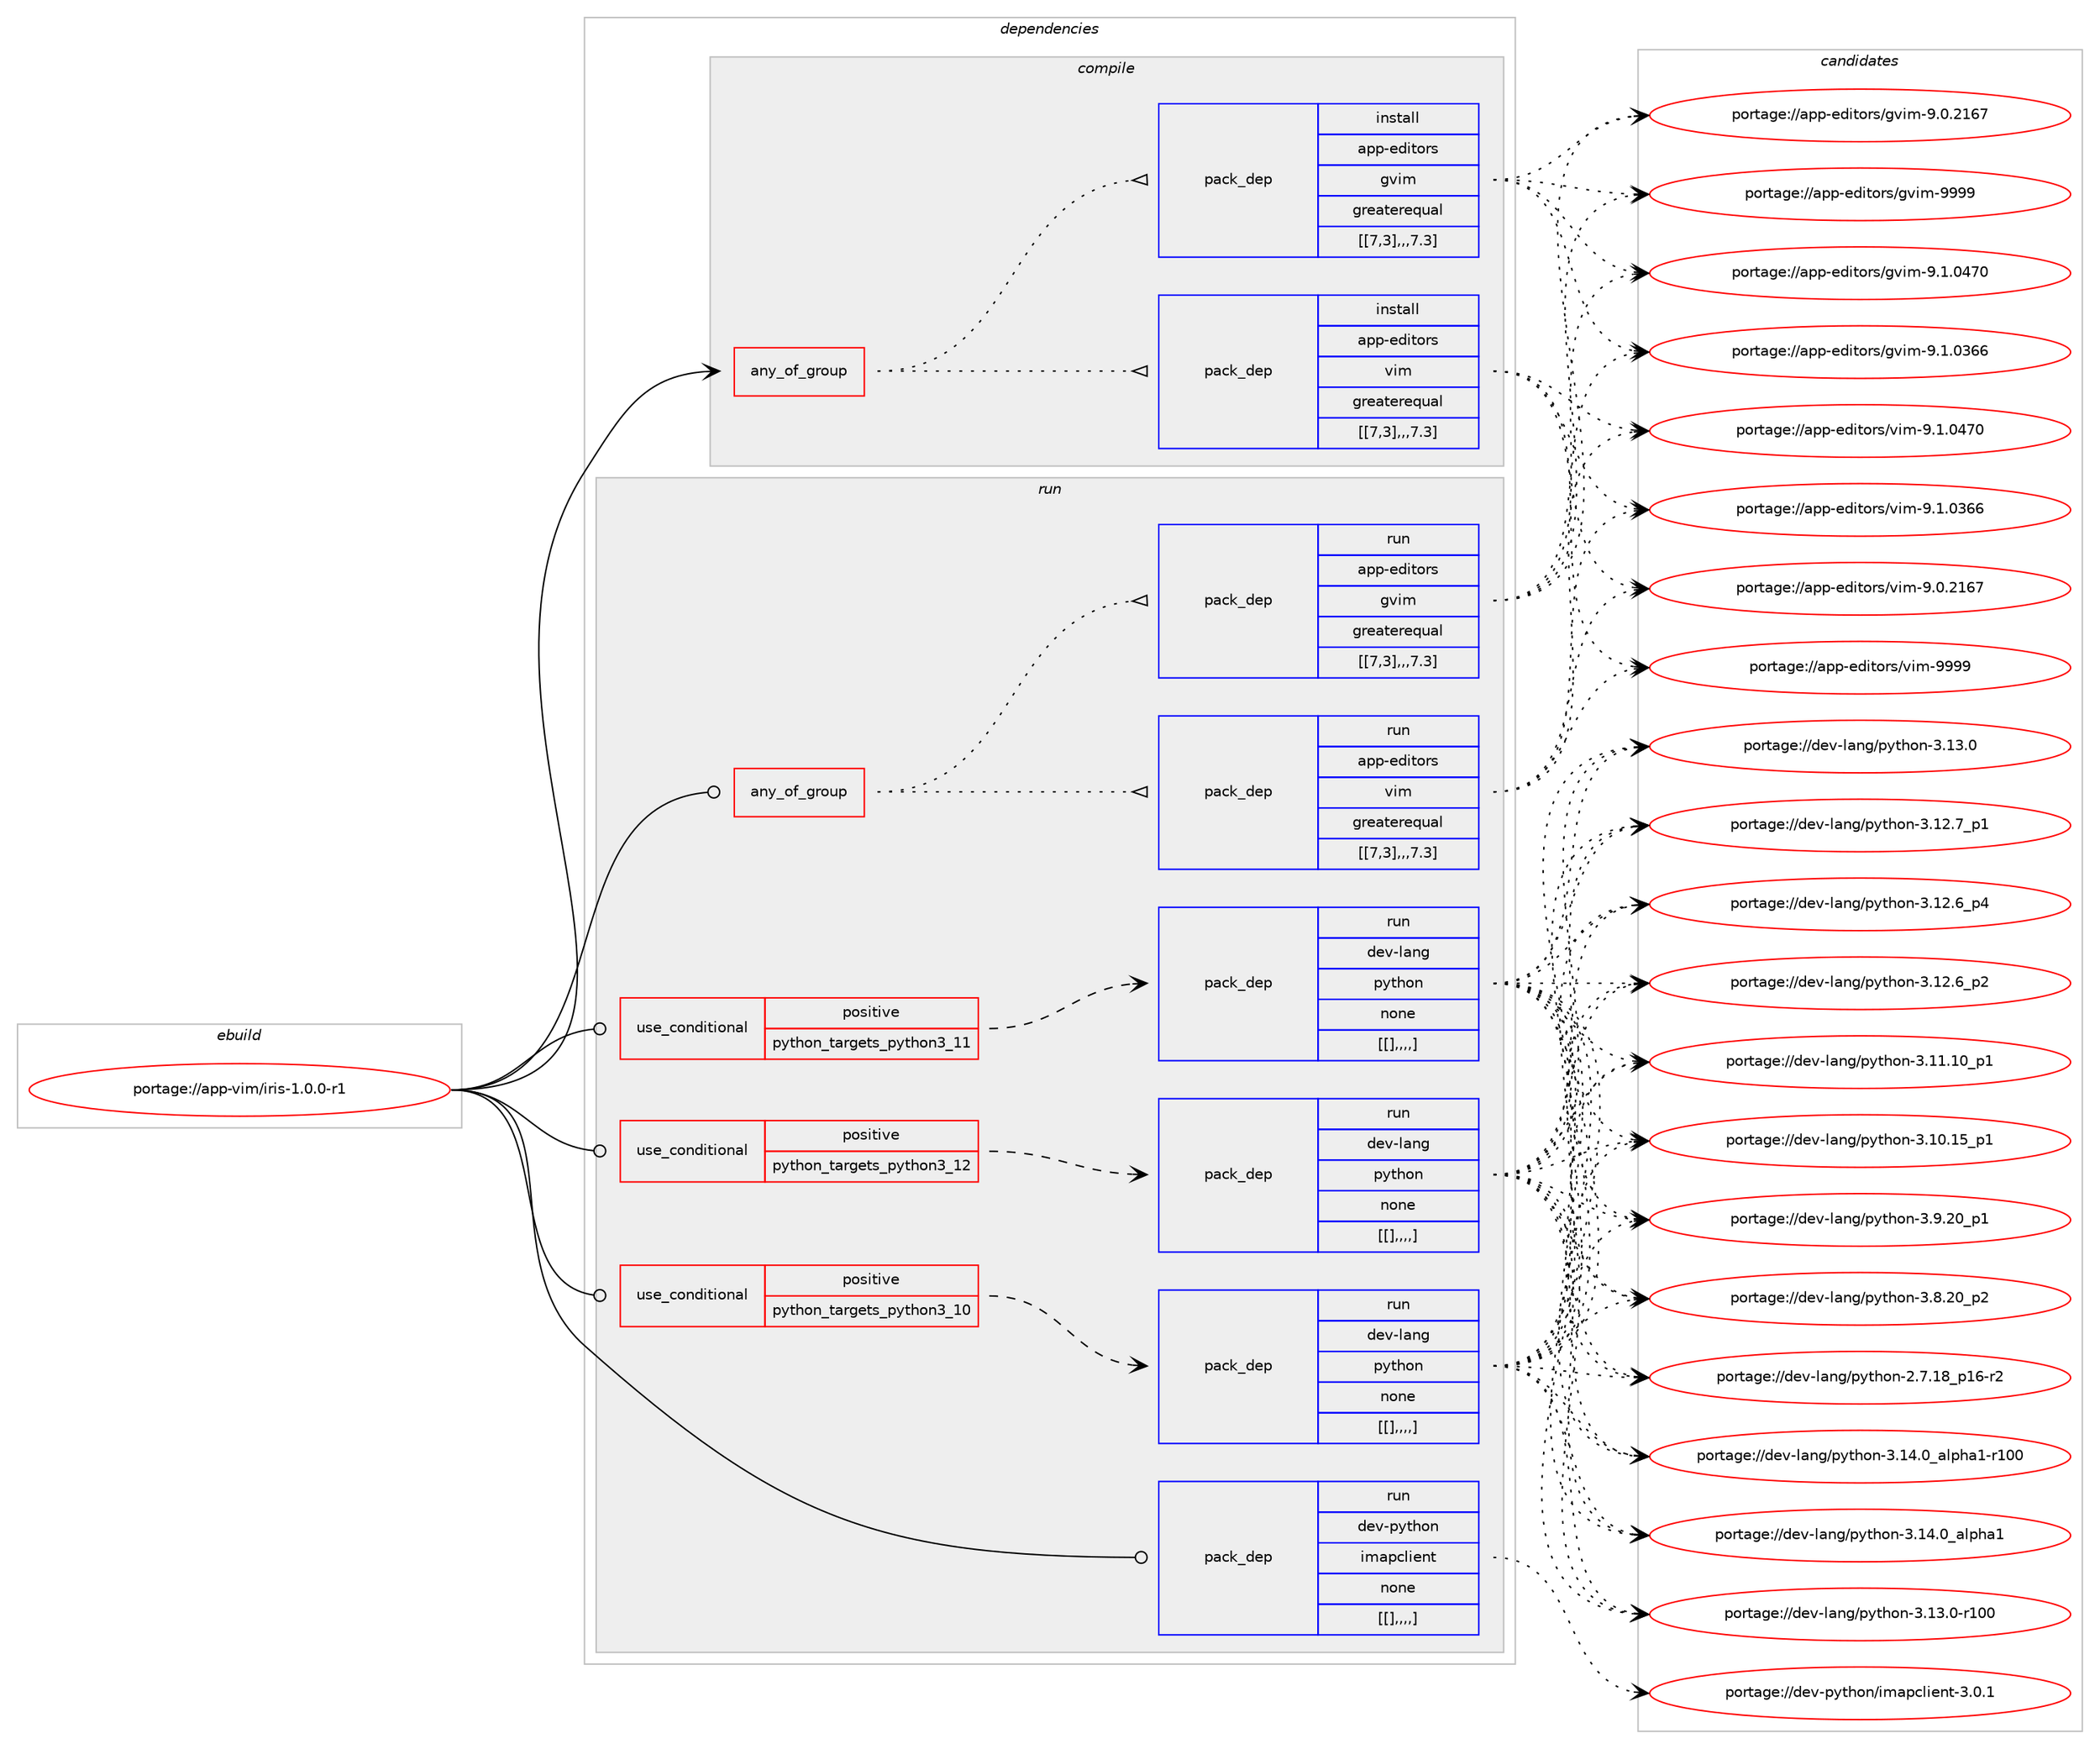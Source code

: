digraph prolog {

# *************
# Graph options
# *************

newrank=true;
concentrate=true;
compound=true;
graph [rankdir=LR,fontname=Helvetica,fontsize=10,ranksep=1.5];#, ranksep=2.5, nodesep=0.2];
edge  [arrowhead=vee];
node  [fontname=Helvetica,fontsize=10];

# **********
# The ebuild
# **********

subgraph cluster_leftcol {
color=gray;
label=<<i>ebuild</i>>;
id [label="portage://app-vim/iris-1.0.0-r1", color=red, width=4, href="../app-vim/iris-1.0.0-r1.svg"];
}

# ****************
# The dependencies
# ****************

subgraph cluster_midcol {
color=gray;
label=<<i>dependencies</i>>;
subgraph cluster_compile {
fillcolor="#eeeeee";
style=filled;
label=<<i>compile</i>>;
subgraph any676 {
dependency64634 [label=<<TABLE BORDER="0" CELLBORDER="1" CELLSPACING="0" CELLPADDING="4"><TR><TD CELLPADDING="10">any_of_group</TD></TR></TABLE>>, shape=none, color=red];subgraph pack46150 {
dependency64733 [label=<<TABLE BORDER="0" CELLBORDER="1" CELLSPACING="0" CELLPADDING="4" WIDTH="220"><TR><TD ROWSPAN="6" CELLPADDING="30">pack_dep</TD></TR><TR><TD WIDTH="110">install</TD></TR><TR><TD>app-editors</TD></TR><TR><TD>vim</TD></TR><TR><TD>greaterequal</TD></TR><TR><TD>[[7,3],,,7.3]</TD></TR></TABLE>>, shape=none, color=blue];
}
dependency64634:e -> dependency64733:w [weight=20,style="dotted",arrowhead="oinv"];
subgraph pack46210 {
dependency64824 [label=<<TABLE BORDER="0" CELLBORDER="1" CELLSPACING="0" CELLPADDING="4" WIDTH="220"><TR><TD ROWSPAN="6" CELLPADDING="30">pack_dep</TD></TR><TR><TD WIDTH="110">install</TD></TR><TR><TD>app-editors</TD></TR><TR><TD>gvim</TD></TR><TR><TD>greaterequal</TD></TR><TR><TD>[[7,3],,,7.3]</TD></TR></TABLE>>, shape=none, color=blue];
}
dependency64634:e -> dependency64824:w [weight=20,style="dotted",arrowhead="oinv"];
}
id:e -> dependency64634:w [weight=20,style="solid",arrowhead="vee"];
}
subgraph cluster_compileandrun {
fillcolor="#eeeeee";
style=filled;
label=<<i>compile and run</i>>;
}
subgraph cluster_run {
fillcolor="#eeeeee";
style=filled;
label=<<i>run</i>>;
subgraph any720 {
dependency64840 [label=<<TABLE BORDER="0" CELLBORDER="1" CELLSPACING="0" CELLPADDING="4"><TR><TD CELLPADDING="10">any_of_group</TD></TR></TABLE>>, shape=none, color=red];subgraph pack46291 {
dependency64841 [label=<<TABLE BORDER="0" CELLBORDER="1" CELLSPACING="0" CELLPADDING="4" WIDTH="220"><TR><TD ROWSPAN="6" CELLPADDING="30">pack_dep</TD></TR><TR><TD WIDTH="110">run</TD></TR><TR><TD>app-editors</TD></TR><TR><TD>vim</TD></TR><TR><TD>greaterequal</TD></TR><TR><TD>[[7,3],,,7.3]</TD></TR></TABLE>>, shape=none, color=blue];
}
dependency64840:e -> dependency64841:w [weight=20,style="dotted",arrowhead="oinv"];
subgraph pack46295 {
dependency64869 [label=<<TABLE BORDER="0" CELLBORDER="1" CELLSPACING="0" CELLPADDING="4" WIDTH="220"><TR><TD ROWSPAN="6" CELLPADDING="30">pack_dep</TD></TR><TR><TD WIDTH="110">run</TD></TR><TR><TD>app-editors</TD></TR><TR><TD>gvim</TD></TR><TR><TD>greaterequal</TD></TR><TR><TD>[[7,3],,,7.3]</TD></TR></TABLE>>, shape=none, color=blue];
}
dependency64840:e -> dependency64869:w [weight=20,style="dotted",arrowhead="oinv"];
}
id:e -> dependency64840:w [weight=20,style="solid",arrowhead="odot"];
subgraph cond17779 {
dependency64918 [label=<<TABLE BORDER="0" CELLBORDER="1" CELLSPACING="0" CELLPADDING="4"><TR><TD ROWSPAN="3" CELLPADDING="10">use_conditional</TD></TR><TR><TD>positive</TD></TR><TR><TD>python_targets_python3_10</TD></TR></TABLE>>, shape=none, color=red];
subgraph pack46344 {
dependency64936 [label=<<TABLE BORDER="0" CELLBORDER="1" CELLSPACING="0" CELLPADDING="4" WIDTH="220"><TR><TD ROWSPAN="6" CELLPADDING="30">pack_dep</TD></TR><TR><TD WIDTH="110">run</TD></TR><TR><TD>dev-lang</TD></TR><TR><TD>python</TD></TR><TR><TD>none</TD></TR><TR><TD>[[],,,,]</TD></TR></TABLE>>, shape=none, color=blue];
}
dependency64918:e -> dependency64936:w [weight=20,style="dashed",arrowhead="vee"];
}
id:e -> dependency64918:w [weight=20,style="solid",arrowhead="odot"];
subgraph cond17790 {
dependency64995 [label=<<TABLE BORDER="0" CELLBORDER="1" CELLSPACING="0" CELLPADDING="4"><TR><TD ROWSPAN="3" CELLPADDING="10">use_conditional</TD></TR><TR><TD>positive</TD></TR><TR><TD>python_targets_python3_11</TD></TR></TABLE>>, shape=none, color=red];
subgraph pack46399 {
dependency65018 [label=<<TABLE BORDER="0" CELLBORDER="1" CELLSPACING="0" CELLPADDING="4" WIDTH="220"><TR><TD ROWSPAN="6" CELLPADDING="30">pack_dep</TD></TR><TR><TD WIDTH="110">run</TD></TR><TR><TD>dev-lang</TD></TR><TR><TD>python</TD></TR><TR><TD>none</TD></TR><TR><TD>[[],,,,]</TD></TR></TABLE>>, shape=none, color=blue];
}
dependency64995:e -> dependency65018:w [weight=20,style="dashed",arrowhead="vee"];
}
id:e -> dependency64995:w [weight=20,style="solid",arrowhead="odot"];
subgraph cond17793 {
dependency65036 [label=<<TABLE BORDER="0" CELLBORDER="1" CELLSPACING="0" CELLPADDING="4"><TR><TD ROWSPAN="3" CELLPADDING="10">use_conditional</TD></TR><TR><TD>positive</TD></TR><TR><TD>python_targets_python3_12</TD></TR></TABLE>>, shape=none, color=red];
subgraph pack46427 {
dependency65080 [label=<<TABLE BORDER="0" CELLBORDER="1" CELLSPACING="0" CELLPADDING="4" WIDTH="220"><TR><TD ROWSPAN="6" CELLPADDING="30">pack_dep</TD></TR><TR><TD WIDTH="110">run</TD></TR><TR><TD>dev-lang</TD></TR><TR><TD>python</TD></TR><TR><TD>none</TD></TR><TR><TD>[[],,,,]</TD></TR></TABLE>>, shape=none, color=blue];
}
dependency65036:e -> dependency65080:w [weight=20,style="dashed",arrowhead="vee"];
}
id:e -> dependency65036:w [weight=20,style="solid",arrowhead="odot"];
subgraph pack46464 {
dependency65114 [label=<<TABLE BORDER="0" CELLBORDER="1" CELLSPACING="0" CELLPADDING="4" WIDTH="220"><TR><TD ROWSPAN="6" CELLPADDING="30">pack_dep</TD></TR><TR><TD WIDTH="110">run</TD></TR><TR><TD>dev-python</TD></TR><TR><TD>imapclient</TD></TR><TR><TD>none</TD></TR><TR><TD>[[],,,,]</TD></TR></TABLE>>, shape=none, color=blue];
}
id:e -> dependency65114:w [weight=20,style="solid",arrowhead="odot"];
}
}

# **************
# The candidates
# **************

subgraph cluster_choices {
rank=same;
color=gray;
label=<<i>candidates</i>>;

subgraph choice44840 {
color=black;
nodesep=1;
choice9711211245101100105116111114115471181051094557575757 [label="portage://app-editors/vim-9999", color=red, width=4,href="../app-editors/vim-9999.svg"];
choice971121124510110010511611111411547118105109455746494648525548 [label="portage://app-editors/vim-9.1.0470", color=red, width=4,href="../app-editors/vim-9.1.0470.svg"];
choice971121124510110010511611111411547118105109455746494648515454 [label="portage://app-editors/vim-9.1.0366", color=red, width=4,href="../app-editors/vim-9.1.0366.svg"];
choice971121124510110010511611111411547118105109455746484650495455 [label="portage://app-editors/vim-9.0.2167", color=red, width=4,href="../app-editors/vim-9.0.2167.svg"];
dependency64733:e -> choice9711211245101100105116111114115471181051094557575757:w [style=dotted,weight="100"];
dependency64733:e -> choice971121124510110010511611111411547118105109455746494648525548:w [style=dotted,weight="100"];
dependency64733:e -> choice971121124510110010511611111411547118105109455746494648515454:w [style=dotted,weight="100"];
dependency64733:e -> choice971121124510110010511611111411547118105109455746484650495455:w [style=dotted,weight="100"];
}
subgraph choice44885 {
color=black;
nodesep=1;
choice9711211245101100105116111114115471031181051094557575757 [label="portage://app-editors/gvim-9999", color=red, width=4,href="../app-editors/gvim-9999.svg"];
choice971121124510110010511611111411547103118105109455746494648525548 [label="portage://app-editors/gvim-9.1.0470", color=red, width=4,href="../app-editors/gvim-9.1.0470.svg"];
choice971121124510110010511611111411547103118105109455746494648515454 [label="portage://app-editors/gvim-9.1.0366", color=red, width=4,href="../app-editors/gvim-9.1.0366.svg"];
choice971121124510110010511611111411547103118105109455746484650495455 [label="portage://app-editors/gvim-9.0.2167", color=red, width=4,href="../app-editors/gvim-9.0.2167.svg"];
dependency64824:e -> choice9711211245101100105116111114115471031181051094557575757:w [style=dotted,weight="100"];
dependency64824:e -> choice971121124510110010511611111411547103118105109455746494648525548:w [style=dotted,weight="100"];
dependency64824:e -> choice971121124510110010511611111411547103118105109455746494648515454:w [style=dotted,weight="100"];
dependency64824:e -> choice971121124510110010511611111411547103118105109455746484650495455:w [style=dotted,weight="100"];
}
subgraph choice44892 {
color=black;
nodesep=1;
choice9711211245101100105116111114115471181051094557575757 [label="portage://app-editors/vim-9999", color=red, width=4,href="../app-editors/vim-9999.svg"];
choice971121124510110010511611111411547118105109455746494648525548 [label="portage://app-editors/vim-9.1.0470", color=red, width=4,href="../app-editors/vim-9.1.0470.svg"];
choice971121124510110010511611111411547118105109455746494648515454 [label="portage://app-editors/vim-9.1.0366", color=red, width=4,href="../app-editors/vim-9.1.0366.svg"];
choice971121124510110010511611111411547118105109455746484650495455 [label="portage://app-editors/vim-9.0.2167", color=red, width=4,href="../app-editors/vim-9.0.2167.svg"];
dependency64841:e -> choice9711211245101100105116111114115471181051094557575757:w [style=dotted,weight="100"];
dependency64841:e -> choice971121124510110010511611111411547118105109455746494648525548:w [style=dotted,weight="100"];
dependency64841:e -> choice971121124510110010511611111411547118105109455746494648515454:w [style=dotted,weight="100"];
dependency64841:e -> choice971121124510110010511611111411547118105109455746484650495455:w [style=dotted,weight="100"];
}
subgraph choice44942 {
color=black;
nodesep=1;
choice9711211245101100105116111114115471031181051094557575757 [label="portage://app-editors/gvim-9999", color=red, width=4,href="../app-editors/gvim-9999.svg"];
choice971121124510110010511611111411547103118105109455746494648525548 [label="portage://app-editors/gvim-9.1.0470", color=red, width=4,href="../app-editors/gvim-9.1.0470.svg"];
choice971121124510110010511611111411547103118105109455746494648515454 [label="portage://app-editors/gvim-9.1.0366", color=red, width=4,href="../app-editors/gvim-9.1.0366.svg"];
choice971121124510110010511611111411547103118105109455746484650495455 [label="portage://app-editors/gvim-9.0.2167", color=red, width=4,href="../app-editors/gvim-9.0.2167.svg"];
dependency64869:e -> choice9711211245101100105116111114115471031181051094557575757:w [style=dotted,weight="100"];
dependency64869:e -> choice971121124510110010511611111411547103118105109455746494648525548:w [style=dotted,weight="100"];
dependency64869:e -> choice971121124510110010511611111411547103118105109455746494648515454:w [style=dotted,weight="100"];
dependency64869:e -> choice971121124510110010511611111411547103118105109455746484650495455:w [style=dotted,weight="100"];
}
subgraph choice44947 {
color=black;
nodesep=1;
choice100101118451089711010347112121116104111110455146495246489597108112104974945114494848 [label="portage://dev-lang/python-3.14.0_alpha1-r100", color=red, width=4,href="../dev-lang/python-3.14.0_alpha1-r100.svg"];
choice1001011184510897110103471121211161041111104551464952464895971081121049749 [label="portage://dev-lang/python-3.14.0_alpha1", color=red, width=4,href="../dev-lang/python-3.14.0_alpha1.svg"];
choice1001011184510897110103471121211161041111104551464951464845114494848 [label="portage://dev-lang/python-3.13.0-r100", color=red, width=4,href="../dev-lang/python-3.13.0-r100.svg"];
choice10010111845108971101034711212111610411111045514649514648 [label="portage://dev-lang/python-3.13.0", color=red, width=4,href="../dev-lang/python-3.13.0.svg"];
choice100101118451089711010347112121116104111110455146495046559511249 [label="portage://dev-lang/python-3.12.7_p1", color=red, width=4,href="../dev-lang/python-3.12.7_p1.svg"];
choice100101118451089711010347112121116104111110455146495046549511252 [label="portage://dev-lang/python-3.12.6_p4", color=red, width=4,href="../dev-lang/python-3.12.6_p4.svg"];
choice100101118451089711010347112121116104111110455146495046549511250 [label="portage://dev-lang/python-3.12.6_p2", color=red, width=4,href="../dev-lang/python-3.12.6_p2.svg"];
choice10010111845108971101034711212111610411111045514649494649489511249 [label="portage://dev-lang/python-3.11.10_p1", color=red, width=4,href="../dev-lang/python-3.11.10_p1.svg"];
choice10010111845108971101034711212111610411111045514649484649539511249 [label="portage://dev-lang/python-3.10.15_p1", color=red, width=4,href="../dev-lang/python-3.10.15_p1.svg"];
choice100101118451089711010347112121116104111110455146574650489511249 [label="portage://dev-lang/python-3.9.20_p1", color=red, width=4,href="../dev-lang/python-3.9.20_p1.svg"];
choice100101118451089711010347112121116104111110455146564650489511250 [label="portage://dev-lang/python-3.8.20_p2", color=red, width=4,href="../dev-lang/python-3.8.20_p2.svg"];
choice100101118451089711010347112121116104111110455046554649569511249544511450 [label="portage://dev-lang/python-2.7.18_p16-r2", color=red, width=4,href="../dev-lang/python-2.7.18_p16-r2.svg"];
dependency64936:e -> choice100101118451089711010347112121116104111110455146495246489597108112104974945114494848:w [style=dotted,weight="100"];
dependency64936:e -> choice1001011184510897110103471121211161041111104551464952464895971081121049749:w [style=dotted,weight="100"];
dependency64936:e -> choice1001011184510897110103471121211161041111104551464951464845114494848:w [style=dotted,weight="100"];
dependency64936:e -> choice10010111845108971101034711212111610411111045514649514648:w [style=dotted,weight="100"];
dependency64936:e -> choice100101118451089711010347112121116104111110455146495046559511249:w [style=dotted,weight="100"];
dependency64936:e -> choice100101118451089711010347112121116104111110455146495046549511252:w [style=dotted,weight="100"];
dependency64936:e -> choice100101118451089711010347112121116104111110455146495046549511250:w [style=dotted,weight="100"];
dependency64936:e -> choice10010111845108971101034711212111610411111045514649494649489511249:w [style=dotted,weight="100"];
dependency64936:e -> choice10010111845108971101034711212111610411111045514649484649539511249:w [style=dotted,weight="100"];
dependency64936:e -> choice100101118451089711010347112121116104111110455146574650489511249:w [style=dotted,weight="100"];
dependency64936:e -> choice100101118451089711010347112121116104111110455146564650489511250:w [style=dotted,weight="100"];
dependency64936:e -> choice100101118451089711010347112121116104111110455046554649569511249544511450:w [style=dotted,weight="100"];
}
subgraph choice44987 {
color=black;
nodesep=1;
choice100101118451089711010347112121116104111110455146495246489597108112104974945114494848 [label="portage://dev-lang/python-3.14.0_alpha1-r100", color=red, width=4,href="../dev-lang/python-3.14.0_alpha1-r100.svg"];
choice1001011184510897110103471121211161041111104551464952464895971081121049749 [label="portage://dev-lang/python-3.14.0_alpha1", color=red, width=4,href="../dev-lang/python-3.14.0_alpha1.svg"];
choice1001011184510897110103471121211161041111104551464951464845114494848 [label="portage://dev-lang/python-3.13.0-r100", color=red, width=4,href="../dev-lang/python-3.13.0-r100.svg"];
choice10010111845108971101034711212111610411111045514649514648 [label="portage://dev-lang/python-3.13.0", color=red, width=4,href="../dev-lang/python-3.13.0.svg"];
choice100101118451089711010347112121116104111110455146495046559511249 [label="portage://dev-lang/python-3.12.7_p1", color=red, width=4,href="../dev-lang/python-3.12.7_p1.svg"];
choice100101118451089711010347112121116104111110455146495046549511252 [label="portage://dev-lang/python-3.12.6_p4", color=red, width=4,href="../dev-lang/python-3.12.6_p4.svg"];
choice100101118451089711010347112121116104111110455146495046549511250 [label="portage://dev-lang/python-3.12.6_p2", color=red, width=4,href="../dev-lang/python-3.12.6_p2.svg"];
choice10010111845108971101034711212111610411111045514649494649489511249 [label="portage://dev-lang/python-3.11.10_p1", color=red, width=4,href="../dev-lang/python-3.11.10_p1.svg"];
choice10010111845108971101034711212111610411111045514649484649539511249 [label="portage://dev-lang/python-3.10.15_p1", color=red, width=4,href="../dev-lang/python-3.10.15_p1.svg"];
choice100101118451089711010347112121116104111110455146574650489511249 [label="portage://dev-lang/python-3.9.20_p1", color=red, width=4,href="../dev-lang/python-3.9.20_p1.svg"];
choice100101118451089711010347112121116104111110455146564650489511250 [label="portage://dev-lang/python-3.8.20_p2", color=red, width=4,href="../dev-lang/python-3.8.20_p2.svg"];
choice100101118451089711010347112121116104111110455046554649569511249544511450 [label="portage://dev-lang/python-2.7.18_p16-r2", color=red, width=4,href="../dev-lang/python-2.7.18_p16-r2.svg"];
dependency65018:e -> choice100101118451089711010347112121116104111110455146495246489597108112104974945114494848:w [style=dotted,weight="100"];
dependency65018:e -> choice1001011184510897110103471121211161041111104551464952464895971081121049749:w [style=dotted,weight="100"];
dependency65018:e -> choice1001011184510897110103471121211161041111104551464951464845114494848:w [style=dotted,weight="100"];
dependency65018:e -> choice10010111845108971101034711212111610411111045514649514648:w [style=dotted,weight="100"];
dependency65018:e -> choice100101118451089711010347112121116104111110455146495046559511249:w [style=dotted,weight="100"];
dependency65018:e -> choice100101118451089711010347112121116104111110455146495046549511252:w [style=dotted,weight="100"];
dependency65018:e -> choice100101118451089711010347112121116104111110455146495046549511250:w [style=dotted,weight="100"];
dependency65018:e -> choice10010111845108971101034711212111610411111045514649494649489511249:w [style=dotted,weight="100"];
dependency65018:e -> choice10010111845108971101034711212111610411111045514649484649539511249:w [style=dotted,weight="100"];
dependency65018:e -> choice100101118451089711010347112121116104111110455146574650489511249:w [style=dotted,weight="100"];
dependency65018:e -> choice100101118451089711010347112121116104111110455146564650489511250:w [style=dotted,weight="100"];
dependency65018:e -> choice100101118451089711010347112121116104111110455046554649569511249544511450:w [style=dotted,weight="100"];
}
subgraph choice45044 {
color=black;
nodesep=1;
choice100101118451089711010347112121116104111110455146495246489597108112104974945114494848 [label="portage://dev-lang/python-3.14.0_alpha1-r100", color=red, width=4,href="../dev-lang/python-3.14.0_alpha1-r100.svg"];
choice1001011184510897110103471121211161041111104551464952464895971081121049749 [label="portage://dev-lang/python-3.14.0_alpha1", color=red, width=4,href="../dev-lang/python-3.14.0_alpha1.svg"];
choice1001011184510897110103471121211161041111104551464951464845114494848 [label="portage://dev-lang/python-3.13.0-r100", color=red, width=4,href="../dev-lang/python-3.13.0-r100.svg"];
choice10010111845108971101034711212111610411111045514649514648 [label="portage://dev-lang/python-3.13.0", color=red, width=4,href="../dev-lang/python-3.13.0.svg"];
choice100101118451089711010347112121116104111110455146495046559511249 [label="portage://dev-lang/python-3.12.7_p1", color=red, width=4,href="../dev-lang/python-3.12.7_p1.svg"];
choice100101118451089711010347112121116104111110455146495046549511252 [label="portage://dev-lang/python-3.12.6_p4", color=red, width=4,href="../dev-lang/python-3.12.6_p4.svg"];
choice100101118451089711010347112121116104111110455146495046549511250 [label="portage://dev-lang/python-3.12.6_p2", color=red, width=4,href="../dev-lang/python-3.12.6_p2.svg"];
choice10010111845108971101034711212111610411111045514649494649489511249 [label="portage://dev-lang/python-3.11.10_p1", color=red, width=4,href="../dev-lang/python-3.11.10_p1.svg"];
choice10010111845108971101034711212111610411111045514649484649539511249 [label="portage://dev-lang/python-3.10.15_p1", color=red, width=4,href="../dev-lang/python-3.10.15_p1.svg"];
choice100101118451089711010347112121116104111110455146574650489511249 [label="portage://dev-lang/python-3.9.20_p1", color=red, width=4,href="../dev-lang/python-3.9.20_p1.svg"];
choice100101118451089711010347112121116104111110455146564650489511250 [label="portage://dev-lang/python-3.8.20_p2", color=red, width=4,href="../dev-lang/python-3.8.20_p2.svg"];
choice100101118451089711010347112121116104111110455046554649569511249544511450 [label="portage://dev-lang/python-2.7.18_p16-r2", color=red, width=4,href="../dev-lang/python-2.7.18_p16-r2.svg"];
dependency65080:e -> choice100101118451089711010347112121116104111110455146495246489597108112104974945114494848:w [style=dotted,weight="100"];
dependency65080:e -> choice1001011184510897110103471121211161041111104551464952464895971081121049749:w [style=dotted,weight="100"];
dependency65080:e -> choice1001011184510897110103471121211161041111104551464951464845114494848:w [style=dotted,weight="100"];
dependency65080:e -> choice10010111845108971101034711212111610411111045514649514648:w [style=dotted,weight="100"];
dependency65080:e -> choice100101118451089711010347112121116104111110455146495046559511249:w [style=dotted,weight="100"];
dependency65080:e -> choice100101118451089711010347112121116104111110455146495046549511252:w [style=dotted,weight="100"];
dependency65080:e -> choice100101118451089711010347112121116104111110455146495046549511250:w [style=dotted,weight="100"];
dependency65080:e -> choice10010111845108971101034711212111610411111045514649494649489511249:w [style=dotted,weight="100"];
dependency65080:e -> choice10010111845108971101034711212111610411111045514649484649539511249:w [style=dotted,weight="100"];
dependency65080:e -> choice100101118451089711010347112121116104111110455146574650489511249:w [style=dotted,weight="100"];
dependency65080:e -> choice100101118451089711010347112121116104111110455146564650489511250:w [style=dotted,weight="100"];
dependency65080:e -> choice100101118451089711010347112121116104111110455046554649569511249544511450:w [style=dotted,weight="100"];
}
subgraph choice45114 {
color=black;
nodesep=1;
choice10010111845112121116104111110471051099711299108105101110116455146484649 [label="portage://dev-python/imapclient-3.0.1", color=red, width=4,href="../dev-python/imapclient-3.0.1.svg"];
dependency65114:e -> choice10010111845112121116104111110471051099711299108105101110116455146484649:w [style=dotted,weight="100"];
}
}

}
